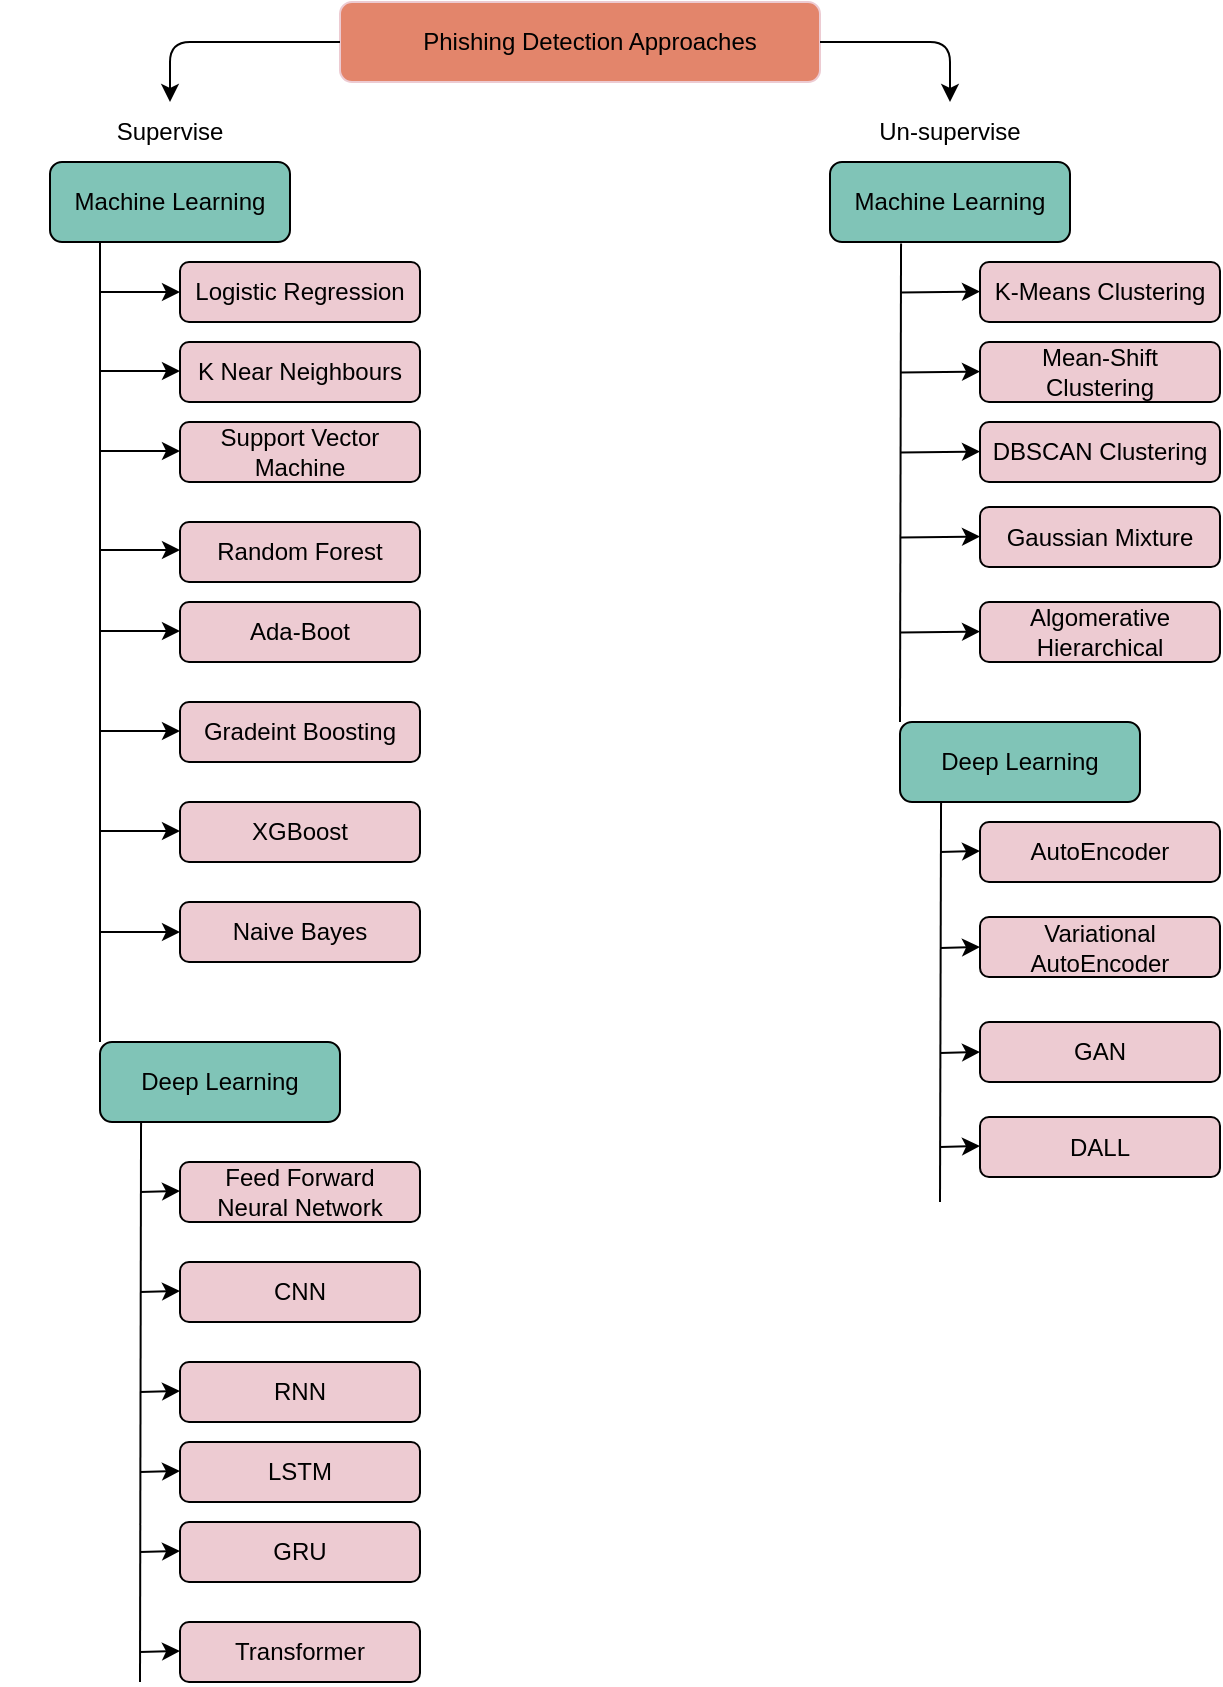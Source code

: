<mxfile>
    <diagram id="ebQGrqbIeZ_GPly-aOG0" name="Page-1">
        <mxGraphModel dx="1022" dy="560" grid="1" gridSize="10" guides="1" tooltips="1" connect="1" arrows="1" fold="1" page="1" pageScale="1" pageWidth="850" pageHeight="1100" math="0" shadow="0">
            <root>
                <mxCell id="0"/>
                <mxCell id="1" parent="0"/>
                <mxCell id="2" value="" style="rounded=1;whiteSpace=wrap;html=1;fillColor=#E3856B;strokeColor=#EDCBD2;" vertex="1" parent="1">
                    <mxGeometry x="280" y="80" width="240" height="40" as="geometry"/>
                </mxCell>
                <mxCell id="3" value="Phishing Detection Approaches" style="text;html=1;strokeColor=none;fillColor=none;align=center;verticalAlign=middle;whiteSpace=wrap;rounded=0;" vertex="1" parent="1">
                    <mxGeometry x="320" y="85" width="170" height="30" as="geometry"/>
                </mxCell>
                <mxCell id="6" value="Supervise" style="text;html=1;strokeColor=none;fillColor=none;align=center;verticalAlign=middle;whiteSpace=wrap;rounded=0;" vertex="1" parent="1">
                    <mxGeometry x="110" y="130" width="170" height="30" as="geometry"/>
                </mxCell>
                <mxCell id="7" value="Un-supervise" style="text;html=1;strokeColor=none;fillColor=none;align=center;verticalAlign=middle;whiteSpace=wrap;rounded=0;" vertex="1" parent="1">
                    <mxGeometry x="500" y="130" width="170" height="30" as="geometry"/>
                </mxCell>
                <mxCell id="10" value="" style="rounded=1;whiteSpace=wrap;html=1;fillColor=#80C4B7;" vertex="1" parent="1">
                    <mxGeometry x="135" y="160" width="120" height="40" as="geometry"/>
                </mxCell>
                <mxCell id="11" value="Machine Learning" style="text;html=1;strokeColor=none;fillColor=none;align=center;verticalAlign=middle;whiteSpace=wrap;rounded=0;" vertex="1" parent="1">
                    <mxGeometry x="145" y="165" width="100" height="30" as="geometry"/>
                </mxCell>
                <mxCell id="14" value="" style="rounded=1;whiteSpace=wrap;html=1;fillColor=#EDCBD2;" vertex="1" parent="1">
                    <mxGeometry x="200" y="250" width="120" height="30" as="geometry"/>
                </mxCell>
                <mxCell id="15" value="K Near Neighbours" style="text;html=1;strokeColor=none;fillColor=none;align=center;verticalAlign=middle;whiteSpace=wrap;rounded=0;" vertex="1" parent="1">
                    <mxGeometry x="205" y="257.5" width="110" height="15" as="geometry"/>
                </mxCell>
                <mxCell id="21" value="" style="rounded=1;whiteSpace=wrap;html=1;fillColor=#EDCBD2;" vertex="1" parent="1">
                    <mxGeometry x="200" y="210" width="120" height="30" as="geometry"/>
                </mxCell>
                <mxCell id="22" value="Logistic Regression" style="text;html=1;strokeColor=none;fillColor=none;align=center;verticalAlign=middle;whiteSpace=wrap;rounded=0;" vertex="1" parent="1">
                    <mxGeometry x="205" y="217.5" width="110" height="15" as="geometry"/>
                </mxCell>
                <mxCell id="23" value="" style="rounded=1;whiteSpace=wrap;html=1;fillColor=#EDCBD2;" vertex="1" parent="1">
                    <mxGeometry x="200" y="290" width="120" height="30" as="geometry"/>
                </mxCell>
                <mxCell id="24" value="Support Vector Machine" style="text;html=1;strokeColor=none;fillColor=none;align=center;verticalAlign=middle;whiteSpace=wrap;rounded=0;" vertex="1" parent="1">
                    <mxGeometry x="205" y="297.5" width="110" height="15" as="geometry"/>
                </mxCell>
                <mxCell id="25" value="" style="rounded=1;whiteSpace=wrap;html=1;fillColor=#EDCBD2;" vertex="1" parent="1">
                    <mxGeometry x="200" y="340" width="120" height="30" as="geometry"/>
                </mxCell>
                <mxCell id="26" value="Random Forest" style="text;html=1;strokeColor=none;fillColor=none;align=center;verticalAlign=middle;whiteSpace=wrap;rounded=0;" vertex="1" parent="1">
                    <mxGeometry x="205" y="347.5" width="110" height="15" as="geometry"/>
                </mxCell>
                <mxCell id="27" value="" style="rounded=1;whiteSpace=wrap;html=1;fillColor=#EDCBD2;" vertex="1" parent="1">
                    <mxGeometry x="200" y="380" width="120" height="30" as="geometry"/>
                </mxCell>
                <mxCell id="28" value="Ada-Boot" style="text;html=1;strokeColor=none;fillColor=none;align=center;verticalAlign=middle;whiteSpace=wrap;rounded=0;" vertex="1" parent="1">
                    <mxGeometry x="205" y="387.5" width="110" height="15" as="geometry"/>
                </mxCell>
                <mxCell id="29" value="" style="rounded=1;whiteSpace=wrap;html=1;fillColor=#EDCBD2;" vertex="1" parent="1">
                    <mxGeometry x="200" y="430" width="120" height="30" as="geometry"/>
                </mxCell>
                <mxCell id="30" value="Gradeint Boosting" style="text;html=1;strokeColor=none;fillColor=none;align=center;verticalAlign=middle;whiteSpace=wrap;rounded=0;" vertex="1" parent="1">
                    <mxGeometry x="205" y="437.5" width="110" height="15" as="geometry"/>
                </mxCell>
                <mxCell id="31" value="" style="rounded=1;whiteSpace=wrap;html=1;fillColor=#EDCBD2;" vertex="1" parent="1">
                    <mxGeometry x="200" y="480" width="120" height="30" as="geometry"/>
                </mxCell>
                <mxCell id="32" value="XGBoost" style="text;html=1;strokeColor=none;fillColor=none;align=center;verticalAlign=middle;whiteSpace=wrap;rounded=0;" vertex="1" parent="1">
                    <mxGeometry x="205" y="487.5" width="110" height="15" as="geometry"/>
                </mxCell>
                <mxCell id="37" value="" style="rounded=1;whiteSpace=wrap;html=1;fillColor=#EDCBD2;" vertex="1" parent="1">
                    <mxGeometry x="200" y="530" width="120" height="30" as="geometry"/>
                </mxCell>
                <mxCell id="38" value="Naive Bayes" style="text;html=1;strokeColor=none;fillColor=none;align=center;verticalAlign=middle;whiteSpace=wrap;rounded=0;" vertex="1" parent="1">
                    <mxGeometry x="205" y="537.5" width="110" height="15" as="geometry"/>
                </mxCell>
                <mxCell id="39" value="" style="rounded=1;whiteSpace=wrap;html=1;fillColor=#80C4B7;" vertex="1" parent="1">
                    <mxGeometry x="160" y="600" width="120" height="40" as="geometry"/>
                </mxCell>
                <mxCell id="40" value="Deep Learning" style="text;html=1;strokeColor=none;fillColor=none;align=center;verticalAlign=middle;whiteSpace=wrap;rounded=0;" vertex="1" parent="1">
                    <mxGeometry x="170" y="605" width="100" height="30" as="geometry"/>
                </mxCell>
                <mxCell id="41" value="" style="rounded=1;whiteSpace=wrap;html=1;fillColor=#EDCBD2;" vertex="1" parent="1">
                    <mxGeometry x="200" y="660" width="120" height="30" as="geometry"/>
                </mxCell>
                <mxCell id="42" value="Feed Forward Neural Network" style="text;html=1;strokeColor=none;fillColor=none;align=center;verticalAlign=middle;whiteSpace=wrap;rounded=0;" vertex="1" parent="1">
                    <mxGeometry x="205" y="667.5" width="110" height="15" as="geometry"/>
                </mxCell>
                <mxCell id="43" value="" style="rounded=1;whiteSpace=wrap;html=1;fillColor=#EDCBD2;" vertex="1" parent="1">
                    <mxGeometry x="200" y="710" width="120" height="30" as="geometry"/>
                </mxCell>
                <mxCell id="44" value="CNN&lt;span style=&quot;color: rgba(0, 0, 0, 0); font-family: monospace; font-size: 0px; text-align: start;&quot;&gt;%3CmxGraphModel%3E%3Croot%3E%3CmxCell%20id%3D%220%22%2F%3E%3CmxCell%20id%3D%221%22%20parent%3D%220%22%2F%3E%3CmxCell%20id%3D%222%22%20value%3D%22%22%20style%3D%22rounded%3D1%3BwhiteSpace%3Dwrap%3Bhtml%3D1%3BfillColor%3D%23E6E6E6%3B%22%20vertex%3D%221%22%20parent%3D%221%22%3E%3CmxGeometry%20x%3D%22200%22%20y%3D%22530%22%20width%3D%22120%22%20height%3D%2230%22%20as%3D%22geometry%22%2F%3E%3C%2FmxCell%3E%3CmxCell%20id%3D%223%22%20value%3D%22Naive%20Bayes%22%20style%3D%22text%3Bhtml%3D1%3BstrokeColor%3Dnone%3BfillColor%3Dnone%3Balign%3Dcenter%3BverticalAlign%3Dmiddle%3BwhiteSpace%3Dwrap%3Brounded%3D0%3B%22%20vertex%3D%221%22%20parent%3D%221%22%3E%3CmxGeometry%20x%3D%22205%22%20y%3D%22537.5%22%20width%3D%22110%22%20height%3D%2215%22%20as%3D%22geometry%22%2F%3E%3C%2FmxCell%3E%3C%2Froot%3E%3C%2FmxGraphModel%3E&lt;/span&gt;&lt;span style=&quot;color: rgba(0, 0, 0, 0); font-family: monospace; font-size: 0px; text-align: start;&quot;&gt;%3CmxGraphModel%3E%3Croot%3E%3CmxCell%20id%3D%220%22%2F%3E%3CmxCell%20id%3D%221%22%20parent%3D%220%22%2F%3E%3CmxCell%20id%3D%222%22%20value%3D%22%22%20style%3D%22rounded%3D1%3BwhiteSpace%3Dwrap%3Bhtml%3D1%3BfillColor%3D%23E6E6E6%3B%22%20vertex%3D%221%22%20parent%3D%221%22%3E%3CmxGeometry%20x%3D%22200%22%20y%3D%22530%22%20width%3D%22120%22%20height%3D%2230%22%20as%3D%22geometry%22%2F%3E%3C%2FmxCell%3E%3CmxCell%20id%3D%223%22%20value%3D%22Naive%20Bayes%22%20style%3D%22text%3Bhtml%3D1%3BstrokeColor%3Dnone%3BfillColor%3Dnone%3Balign%3Dcenter%3BverticalAlign%3Dmiddle%3BwhiteSpace%3Dwrap%3Brounded%3D0%3B%22%20vertex%3D%221%22%20parent%3D%221%22%3E%3CmxGeometry%20x%3D%22205%22%20y%3D%22537.5%22%20width%3D%22110%22%20height%3D%2215%22%20as%3D%22geometry%22%2F%3E%3C%2FmxCell%3E%3C%2Froot%3E%3C%2FmxGraphModel%3E&lt;/span&gt;" style="text;html=1;strokeColor=none;fillColor=none;align=center;verticalAlign=middle;whiteSpace=wrap;rounded=0;" vertex="1" parent="1">
                    <mxGeometry x="205" y="717.5" width="110" height="15" as="geometry"/>
                </mxCell>
                <mxCell id="45" value="" style="rounded=1;whiteSpace=wrap;html=1;fillColor=#EDCBD2;" vertex="1" parent="1">
                    <mxGeometry x="200" y="760" width="120" height="30" as="geometry"/>
                </mxCell>
                <mxCell id="46" value="RNN&lt;span style=&quot;color: rgba(0, 0, 0, 0); font-family: monospace; font-size: 0px; text-align: start;&quot;&gt;%3CmxGraphModel%3E%3Croot%3E%3CmxCell%20id%3D%220%22%2F%3E%3CmxCell%20id%3D%221%22%20parent%3D%220%22%2F%3E%3CmxCell%20id%3D%222%22%20value%3D%22%22%20style%3D%22rounded%3D1%3BwhiteSpace%3Dwrap%3Bhtml%3D1%3BfillColor%3D%23E6E6E6%3B%22%20vertex%3D%221%22%20parent%3D%221%22%3E%3CmxGeometry%20x%3D%22200%22%20y%3D%22530%22%20width%3D%22120%22%20height%3D%2230%22%20as%3D%22geometry%22%2F%3E%3C%2FmxCell%3E%3CmxCell%20id%3D%223%22%20value%3D%22Naive%20Bayes%22%20style%3D%22text%3Bhtml%3D1%3BstrokeColor%3Dnone%3BfillColor%3Dnone%3Balign%3Dcenter%3BverticalAlign%3Dmiddle%3BwhiteSpace%3Dwrap%3Brounded%3D0%3B%22%20vertex%3D%221%22%20parent%3D%221%22%3E%3CmxGeometry%20x%3D%22205%22%20y%3D%22537.5%22%20width%3D%22110%22%20height%3D%2215%22%20as%3D%22geometry%22%2F%3E%3C%2FmxCell%3E%3C%2Froot%3E%3C%2FmxGraphModel%3E&lt;/span&gt;" style="text;html=1;strokeColor=none;fillColor=none;align=center;verticalAlign=middle;whiteSpace=wrap;rounded=0;" vertex="1" parent="1">
                    <mxGeometry x="205" y="767.5" width="110" height="15" as="geometry"/>
                </mxCell>
                <mxCell id="47" value="" style="rounded=1;whiteSpace=wrap;html=1;fillColor=#EDCBD2;" vertex="1" parent="1">
                    <mxGeometry x="200" y="800" width="120" height="30" as="geometry"/>
                </mxCell>
                <mxCell id="48" value="LSTM&lt;span style=&quot;color: rgba(0, 0, 0, 0); font-family: monospace; font-size: 0px; text-align: start;&quot;&gt;%3CmxGraphModel%3E%3Croot%3E%3CmxCell%20id%3D%220%22%2F%3E%3CmxCell%20id%3D%221%22%20parent%3D%220%22%2F%3E%3CmxCell%20id%3D%222%22%20value%3D%22%22%20style%3D%22rounded%3D1%3BwhiteSpace%3Dwrap%3Bhtml%3D1%3BfillColor%3D%23E6E6E6%3B%22%20vertex%3D%221%22%20parent%3D%221%22%3E%3CmxGeometry%20x%3D%22200%22%20y%3D%22380%22%20width%3D%22120%22%20height%3D%2230%22%20as%3D%22geometry%22%2F%3E%3C%2FmxCell%3E%3CmxCell%20id%3D%223%22%20value%3D%22Ada-Boot%22%20style%3D%22text%3Bhtml%3D1%3BstrokeColor%3Dnone%3BfillColor%3Dnone%3Balign%3Dcenter%3BverticalAlign%3Dmiddle%3BwhiteSpace%3Dwrap%3Brounded%3D0%3B%22%20vertex%3D%221%22%20parent%3D%221%22%3E%3CmxGeometry%20x%3D%22205%22%20y%3D%22387.5%22%20width%3D%22110%22%20height%3D%2215%22%20as%3D%22geometry%22%2F%3E%3C%2FmxCell%3E%3C%2Froot%3E%3C%2FmxGraphModel%3E&lt;/span&gt;" style="text;html=1;strokeColor=none;fillColor=none;align=center;verticalAlign=middle;whiteSpace=wrap;rounded=0;" vertex="1" parent="1">
                    <mxGeometry x="205" y="807.5" width="110" height="15" as="geometry"/>
                </mxCell>
                <mxCell id="49" value="" style="rounded=1;whiteSpace=wrap;html=1;fillColor=#EDCBD2;" vertex="1" parent="1">
                    <mxGeometry x="200" y="840" width="120" height="30" as="geometry"/>
                </mxCell>
                <mxCell id="50" value="GRU" style="text;html=1;strokeColor=none;fillColor=none;align=center;verticalAlign=middle;whiteSpace=wrap;rounded=0;" vertex="1" parent="1">
                    <mxGeometry x="205" y="847.5" width="110" height="15" as="geometry"/>
                </mxCell>
                <mxCell id="51" value="" style="rounded=1;whiteSpace=wrap;html=1;fillColor=#EDCBD2;" vertex="1" parent="1">
                    <mxGeometry x="200" y="890" width="120" height="30" as="geometry"/>
                </mxCell>
                <mxCell id="52" value="Transformer" style="text;html=1;strokeColor=none;fillColor=none;align=center;verticalAlign=middle;whiteSpace=wrap;rounded=0;" vertex="1" parent="1">
                    <mxGeometry x="205" y="897.5" width="110" height="15" as="geometry"/>
                </mxCell>
                <mxCell id="53" value="" style="rounded=1;whiteSpace=wrap;html=1;fillColor=#80C4B7;" vertex="1" parent="1">
                    <mxGeometry x="525" y="160" width="120" height="40" as="geometry"/>
                </mxCell>
                <mxCell id="54" value="Machine Learning" style="text;html=1;strokeColor=none;fillColor=none;align=center;verticalAlign=middle;whiteSpace=wrap;rounded=0;" vertex="1" parent="1">
                    <mxGeometry x="535" y="165" width="100" height="30" as="geometry"/>
                </mxCell>
                <mxCell id="55" value="" style="rounded=1;whiteSpace=wrap;html=1;fillColor=#EDCBD2;" vertex="1" parent="1">
                    <mxGeometry x="600" y="210" width="120" height="30" as="geometry"/>
                </mxCell>
                <mxCell id="56" value="K-Means Clustering" style="text;html=1;strokeColor=none;fillColor=none;align=center;verticalAlign=middle;whiteSpace=wrap;rounded=0;" vertex="1" parent="1">
                    <mxGeometry x="605" y="217.5" width="110" height="15" as="geometry"/>
                </mxCell>
                <mxCell id="57" value="" style="rounded=1;whiteSpace=wrap;html=1;fillColor=#EDCBD2;" vertex="1" parent="1">
                    <mxGeometry x="600" y="250" width="120" height="30" as="geometry"/>
                </mxCell>
                <mxCell id="58" value="Mean-Shift Clustering" style="text;html=1;strokeColor=none;fillColor=none;align=center;verticalAlign=middle;whiteSpace=wrap;rounded=0;" vertex="1" parent="1">
                    <mxGeometry x="605" y="257.5" width="110" height="15" as="geometry"/>
                </mxCell>
                <mxCell id="59" value="" style="rounded=1;whiteSpace=wrap;html=1;fillColor=#EDCBD2;" vertex="1" parent="1">
                    <mxGeometry x="600" y="290" width="120" height="30" as="geometry"/>
                </mxCell>
                <mxCell id="60" value="DBSCAN Clustering" style="text;html=1;strokeColor=none;fillColor=none;align=center;verticalAlign=middle;whiteSpace=wrap;rounded=0;" vertex="1" parent="1">
                    <mxGeometry x="605" y="297.5" width="110" height="15" as="geometry"/>
                </mxCell>
                <mxCell id="61" value="" style="rounded=1;whiteSpace=wrap;html=1;fillColor=#EDCBD2;" vertex="1" parent="1">
                    <mxGeometry x="600" y="332.5" width="120" height="30" as="geometry"/>
                </mxCell>
                <mxCell id="62" value="Gaussian Mixture" style="text;html=1;strokeColor=none;fillColor=none;align=center;verticalAlign=middle;whiteSpace=wrap;rounded=0;" vertex="1" parent="1">
                    <mxGeometry x="605" y="340" width="110" height="15" as="geometry"/>
                </mxCell>
                <mxCell id="63" value="" style="rounded=1;whiteSpace=wrap;html=1;fillColor=#EDCBD2;" vertex="1" parent="1">
                    <mxGeometry x="600" y="380" width="120" height="30" as="geometry"/>
                </mxCell>
                <mxCell id="64" value="Algomerative Hierarchical" style="text;html=1;strokeColor=none;fillColor=none;align=center;verticalAlign=middle;whiteSpace=wrap;rounded=0;" vertex="1" parent="1">
                    <mxGeometry x="605" y="387.5" width="110" height="15" as="geometry"/>
                </mxCell>
                <mxCell id="65" value="" style="rounded=1;whiteSpace=wrap;html=1;fillColor=#80C4B7;" vertex="1" parent="1">
                    <mxGeometry x="560" y="440" width="120" height="40" as="geometry"/>
                </mxCell>
                <mxCell id="66" value="Deep Learning" style="text;html=1;strokeColor=none;fillColor=none;align=center;verticalAlign=middle;whiteSpace=wrap;rounded=0;" vertex="1" parent="1">
                    <mxGeometry x="570" y="445" width="100" height="30" as="geometry"/>
                </mxCell>
                <mxCell id="67" value="" style="rounded=1;whiteSpace=wrap;html=1;fillColor=#EDCBD2;" vertex="1" parent="1">
                    <mxGeometry x="600" y="490" width="120" height="30" as="geometry"/>
                </mxCell>
                <mxCell id="68" value="AutoEncoder" style="text;html=1;strokeColor=none;fillColor=none;align=center;verticalAlign=middle;whiteSpace=wrap;rounded=0;" vertex="1" parent="1">
                    <mxGeometry x="605" y="497.5" width="110" height="15" as="geometry"/>
                </mxCell>
                <mxCell id="69" value="" style="rounded=1;whiteSpace=wrap;html=1;fillColor=#EDCBD2;" vertex="1" parent="1">
                    <mxGeometry x="600" y="537.5" width="120" height="30" as="geometry"/>
                </mxCell>
                <mxCell id="70" value="Variational AutoEncoder" style="text;html=1;strokeColor=none;fillColor=none;align=center;verticalAlign=middle;whiteSpace=wrap;rounded=0;" vertex="1" parent="1">
                    <mxGeometry x="605" y="545" width="110" height="15" as="geometry"/>
                </mxCell>
                <mxCell id="71" value="" style="rounded=1;whiteSpace=wrap;html=1;fillColor=#EDCBD2;" vertex="1" parent="1">
                    <mxGeometry x="600" y="590" width="120" height="30" as="geometry"/>
                </mxCell>
                <mxCell id="72" value="GAN&lt;span style=&quot;color: rgba(0, 0, 0, 0); font-family: monospace; font-size: 0px; text-align: start;&quot;&gt;%3CmxGraphModel%3E%3Croot%3E%3CmxCell%20id%3D%220%22%2F%3E%3CmxCell%20id%3D%221%22%20parent%3D%220%22%2F%3E%3CmxCell%20id%3D%222%22%20value%3D%22%22%20style%3D%22rounded%3D1%3BwhiteSpace%3Dwrap%3Bhtml%3D1%3BfillColor%3D%23E6E6E6%3B%22%20vertex%3D%221%22%20parent%3D%221%22%3E%3CmxGeometry%20x%3D%22600%22%20y%3D%22490%22%20width%3D%22120%22%20height%3D%2230%22%20as%3D%22geometry%22%2F%3E%3C%2FmxCell%3E%3CmxCell%20id%3D%223%22%20value%3D%22AutoEncoder%22%20style%3D%22text%3Bhtml%3D1%3BstrokeColor%3Dnone%3BfillColor%3Dnone%3Balign%3Dcenter%3BverticalAlign%3Dmiddle%3BwhiteSpace%3Dwrap%3Brounded%3D0%3B%22%20vertex%3D%221%22%20parent%3D%221%22%3E%3CmxGeometry%20x%3D%22605%22%20y%3D%22497.5%22%20width%3D%22110%22%20height%3D%2215%22%20as%3D%22geometry%22%2F%3E%3C%2FmxCell%3E%3C%2Froot%3E%3C%2FmxGraphModel%3E&lt;/span&gt;" style="text;html=1;strokeColor=none;fillColor=none;align=center;verticalAlign=middle;whiteSpace=wrap;rounded=0;" vertex="1" parent="1">
                    <mxGeometry x="605" y="597.5" width="110" height="15" as="geometry"/>
                </mxCell>
                <mxCell id="73" value="" style="rounded=1;whiteSpace=wrap;html=1;fillColor=#EDCBD2;" vertex="1" parent="1">
                    <mxGeometry x="600" y="637.5" width="120" height="30" as="geometry"/>
                </mxCell>
                <mxCell id="74" value="DALL" style="text;html=1;strokeColor=none;fillColor=none;align=center;verticalAlign=middle;whiteSpace=wrap;rounded=0;" vertex="1" parent="1">
                    <mxGeometry x="605" y="645" width="110" height="15" as="geometry"/>
                </mxCell>
                <mxCell id="77" value="" style="endArrow=classic;html=1;exitX=0;exitY=0.5;exitDx=0;exitDy=0;entryX=0.5;entryY=0;entryDx=0;entryDy=0;" edge="1" parent="1" source="2" target="6">
                    <mxGeometry width="50" height="50" relative="1" as="geometry">
                        <mxPoint x="390" y="370" as="sourcePoint"/>
                        <mxPoint x="440" y="320" as="targetPoint"/>
                        <Array as="points">
                            <mxPoint x="195" y="100"/>
                        </Array>
                    </mxGeometry>
                </mxCell>
                <mxCell id="78" value="" style="endArrow=classic;html=1;exitX=1;exitY=0.5;exitDx=0;exitDy=0;entryX=0.5;entryY=0;entryDx=0;entryDy=0;" edge="1" parent="1" source="2" target="7">
                    <mxGeometry width="50" height="50" relative="1" as="geometry">
                        <mxPoint x="290" y="110" as="sourcePoint"/>
                        <mxPoint x="205" y="140" as="targetPoint"/>
                        <Array as="points">
                            <mxPoint x="585" y="100"/>
                        </Array>
                    </mxGeometry>
                </mxCell>
                <mxCell id="79" value="" style="endArrow=none;html=1;entryX=0;entryY=0;entryDx=0;entryDy=0;" edge="1" parent="1" target="39">
                    <mxGeometry width="50" height="50" relative="1" as="geometry">
                        <mxPoint x="160" y="200" as="sourcePoint"/>
                        <mxPoint x="440" y="330" as="targetPoint"/>
                    </mxGeometry>
                </mxCell>
                <mxCell id="80" value="" style="endArrow=none;html=1;exitX=0.296;exitY=1.018;exitDx=0;exitDy=0;exitPerimeter=0;" edge="1" parent="1" source="53">
                    <mxGeometry width="50" height="50" relative="1" as="geometry">
                        <mxPoint x="560" y="210" as="sourcePoint"/>
                        <mxPoint x="560" y="440" as="targetPoint"/>
                    </mxGeometry>
                </mxCell>
                <mxCell id="81" value="" style="endArrow=classic;html=1;entryX=0;entryY=0.5;entryDx=0;entryDy=0;" edge="1" parent="1" target="21">
                    <mxGeometry width="50" height="50" relative="1" as="geometry">
                        <mxPoint x="160" y="225" as="sourcePoint"/>
                        <mxPoint x="440" y="370" as="targetPoint"/>
                    </mxGeometry>
                </mxCell>
                <mxCell id="82" value="" style="endArrow=classic;html=1;entryX=0;entryY=0.5;entryDx=0;entryDy=0;" edge="1" parent="1">
                    <mxGeometry width="50" height="50" relative="1" as="geometry">
                        <mxPoint x="160" y="264.5" as="sourcePoint"/>
                        <mxPoint x="200" y="264.5" as="targetPoint"/>
                    </mxGeometry>
                </mxCell>
                <mxCell id="83" value="" style="endArrow=classic;html=1;entryX=0;entryY=0.5;entryDx=0;entryDy=0;" edge="1" parent="1">
                    <mxGeometry width="50" height="50" relative="1" as="geometry">
                        <mxPoint x="160" y="304.5" as="sourcePoint"/>
                        <mxPoint x="200" y="304.5" as="targetPoint"/>
                    </mxGeometry>
                </mxCell>
                <mxCell id="84" value="" style="endArrow=classic;html=1;entryX=0;entryY=0.5;entryDx=0;entryDy=0;" edge="1" parent="1">
                    <mxGeometry width="50" height="50" relative="1" as="geometry">
                        <mxPoint x="160" y="354" as="sourcePoint"/>
                        <mxPoint x="200" y="354" as="targetPoint"/>
                    </mxGeometry>
                </mxCell>
                <mxCell id="85" value="" style="endArrow=classic;html=1;entryX=0;entryY=0.5;entryDx=0;entryDy=0;" edge="1" parent="1">
                    <mxGeometry width="50" height="50" relative="1" as="geometry">
                        <mxPoint x="160" y="394.5" as="sourcePoint"/>
                        <mxPoint x="200" y="394.5" as="targetPoint"/>
                    </mxGeometry>
                </mxCell>
                <mxCell id="86" value="" style="endArrow=classic;html=1;entryX=0;entryY=0.5;entryDx=0;entryDy=0;" edge="1" parent="1">
                    <mxGeometry width="50" height="50" relative="1" as="geometry">
                        <mxPoint x="160" y="444.5" as="sourcePoint"/>
                        <mxPoint x="200" y="444.5" as="targetPoint"/>
                    </mxGeometry>
                </mxCell>
                <mxCell id="87" value="" style="endArrow=classic;html=1;entryX=0;entryY=0.5;entryDx=0;entryDy=0;" edge="1" parent="1">
                    <mxGeometry width="50" height="50" relative="1" as="geometry">
                        <mxPoint x="160" y="494.5" as="sourcePoint"/>
                        <mxPoint x="200" y="494.5" as="targetPoint"/>
                    </mxGeometry>
                </mxCell>
                <mxCell id="88" value="" style="endArrow=classic;html=1;entryX=0;entryY=0.5;entryDx=0;entryDy=0;" edge="1" parent="1">
                    <mxGeometry width="50" height="50" relative="1" as="geometry">
                        <mxPoint x="160" y="545" as="sourcePoint"/>
                        <mxPoint x="200" y="545" as="targetPoint"/>
                    </mxGeometry>
                </mxCell>
                <mxCell id="89" value="" style="endArrow=classic;html=1;entryX=0;entryY=0.5;entryDx=0;entryDy=0;" edge="1" parent="1">
                    <mxGeometry width="50" height="50" relative="1" as="geometry">
                        <mxPoint x="560" y="225.25" as="sourcePoint"/>
                        <mxPoint x="600" y="224.75" as="targetPoint"/>
                    </mxGeometry>
                </mxCell>
                <mxCell id="90" value="" style="endArrow=classic;html=1;entryX=0;entryY=0.5;entryDx=0;entryDy=0;" edge="1" parent="1">
                    <mxGeometry width="50" height="50" relative="1" as="geometry">
                        <mxPoint x="560" y="265.25" as="sourcePoint"/>
                        <mxPoint x="600" y="264.75" as="targetPoint"/>
                    </mxGeometry>
                </mxCell>
                <mxCell id="91" value="" style="endArrow=classic;html=1;entryX=0;entryY=0.5;entryDx=0;entryDy=0;" edge="1" parent="1">
                    <mxGeometry width="50" height="50" relative="1" as="geometry">
                        <mxPoint x="560" y="305.25" as="sourcePoint"/>
                        <mxPoint x="600" y="304.75" as="targetPoint"/>
                    </mxGeometry>
                </mxCell>
                <mxCell id="92" value="" style="endArrow=classic;html=1;entryX=0;entryY=0.5;entryDx=0;entryDy=0;" edge="1" parent="1">
                    <mxGeometry width="50" height="50" relative="1" as="geometry">
                        <mxPoint x="560" y="347.75" as="sourcePoint"/>
                        <mxPoint x="600" y="347.25" as="targetPoint"/>
                    </mxGeometry>
                </mxCell>
                <mxCell id="93" value="" style="endArrow=classic;html=1;entryX=0;entryY=0.5;entryDx=0;entryDy=0;" edge="1" parent="1">
                    <mxGeometry width="50" height="50" relative="1" as="geometry">
                        <mxPoint x="560" y="395.25" as="sourcePoint"/>
                        <mxPoint x="600" y="394.75" as="targetPoint"/>
                    </mxGeometry>
                </mxCell>
                <mxCell id="94" value="" style="endArrow=none;html=1;exitX=0.296;exitY=1.018;exitDx=0;exitDy=0;exitPerimeter=0;" edge="1" parent="1">
                    <mxGeometry width="50" height="50" relative="1" as="geometry">
                        <mxPoint x="180.52" y="640" as="sourcePoint"/>
                        <mxPoint x="180" y="920" as="targetPoint"/>
                    </mxGeometry>
                </mxCell>
                <mxCell id="95" value="" style="endArrow=classic;html=1;entryX=0;entryY=0.5;entryDx=0;entryDy=0;" edge="1" parent="1">
                    <mxGeometry width="50" height="50" relative="1" as="geometry">
                        <mxPoint x="180" y="675" as="sourcePoint"/>
                        <mxPoint x="200" y="674.5" as="targetPoint"/>
                    </mxGeometry>
                </mxCell>
                <mxCell id="96" value="" style="endArrow=classic;html=1;entryX=0;entryY=0.5;entryDx=0;entryDy=0;" edge="1" parent="1">
                    <mxGeometry width="50" height="50" relative="1" as="geometry">
                        <mxPoint x="180" y="725" as="sourcePoint"/>
                        <mxPoint x="200" y="724.5" as="targetPoint"/>
                    </mxGeometry>
                </mxCell>
                <mxCell id="98" value="" style="endArrow=classic;html=1;entryX=0;entryY=0.5;entryDx=0;entryDy=0;" edge="1" parent="1">
                    <mxGeometry width="50" height="50" relative="1" as="geometry">
                        <mxPoint x="180" y="775" as="sourcePoint"/>
                        <mxPoint x="200" y="774.5" as="targetPoint"/>
                    </mxGeometry>
                </mxCell>
                <mxCell id="99" value="" style="endArrow=classic;html=1;entryX=0;entryY=0.5;entryDx=0;entryDy=0;" edge="1" parent="1">
                    <mxGeometry width="50" height="50" relative="1" as="geometry">
                        <mxPoint x="180" y="815" as="sourcePoint"/>
                        <mxPoint x="200" y="814.5" as="targetPoint"/>
                    </mxGeometry>
                </mxCell>
                <mxCell id="100" value="" style="endArrow=classic;html=1;entryX=0;entryY=0.5;entryDx=0;entryDy=0;" edge="1" parent="1">
                    <mxGeometry width="50" height="50" relative="1" as="geometry">
                        <mxPoint x="180" y="855" as="sourcePoint"/>
                        <mxPoint x="200" y="854.5" as="targetPoint"/>
                    </mxGeometry>
                </mxCell>
                <mxCell id="101" value="" style="endArrow=classic;html=1;entryX=0;entryY=0.5;entryDx=0;entryDy=0;" edge="1" parent="1">
                    <mxGeometry width="50" height="50" relative="1" as="geometry">
                        <mxPoint x="180" y="905" as="sourcePoint"/>
                        <mxPoint x="200" y="904.5" as="targetPoint"/>
                    </mxGeometry>
                </mxCell>
                <mxCell id="102" value="" style="endArrow=none;html=1;exitX=0.296;exitY=1.018;exitDx=0;exitDy=0;exitPerimeter=0;" edge="1" parent="1">
                    <mxGeometry width="50" height="50" relative="1" as="geometry">
                        <mxPoint x="580.52" y="480" as="sourcePoint"/>
                        <mxPoint x="580" y="680" as="targetPoint"/>
                    </mxGeometry>
                </mxCell>
                <mxCell id="103" value="" style="endArrow=classic;html=1;entryX=0;entryY=0.5;entryDx=0;entryDy=0;" edge="1" parent="1">
                    <mxGeometry width="50" height="50" relative="1" as="geometry">
                        <mxPoint x="580" y="505" as="sourcePoint"/>
                        <mxPoint x="600" y="504.5" as="targetPoint"/>
                    </mxGeometry>
                </mxCell>
                <mxCell id="104" value="" style="endArrow=classic;html=1;entryX=0;entryY=0.5;entryDx=0;entryDy=0;" edge="1" parent="1">
                    <mxGeometry width="50" height="50" relative="1" as="geometry">
                        <mxPoint x="580" y="553" as="sourcePoint"/>
                        <mxPoint x="600" y="552.5" as="targetPoint"/>
                    </mxGeometry>
                </mxCell>
                <mxCell id="105" value="" style="endArrow=classic;html=1;entryX=0;entryY=0.5;entryDx=0;entryDy=0;" edge="1" parent="1">
                    <mxGeometry width="50" height="50" relative="1" as="geometry">
                        <mxPoint x="580" y="605.5" as="sourcePoint"/>
                        <mxPoint x="600" y="605" as="targetPoint"/>
                    </mxGeometry>
                </mxCell>
                <mxCell id="106" value="" style="endArrow=classic;html=1;entryX=0;entryY=0.5;entryDx=0;entryDy=0;" edge="1" parent="1">
                    <mxGeometry width="50" height="50" relative="1" as="geometry">
                        <mxPoint x="580" y="652.5" as="sourcePoint"/>
                        <mxPoint x="600" y="652" as="targetPoint"/>
                    </mxGeometry>
                </mxCell>
            </root>
        </mxGraphModel>
    </diagram>
</mxfile>